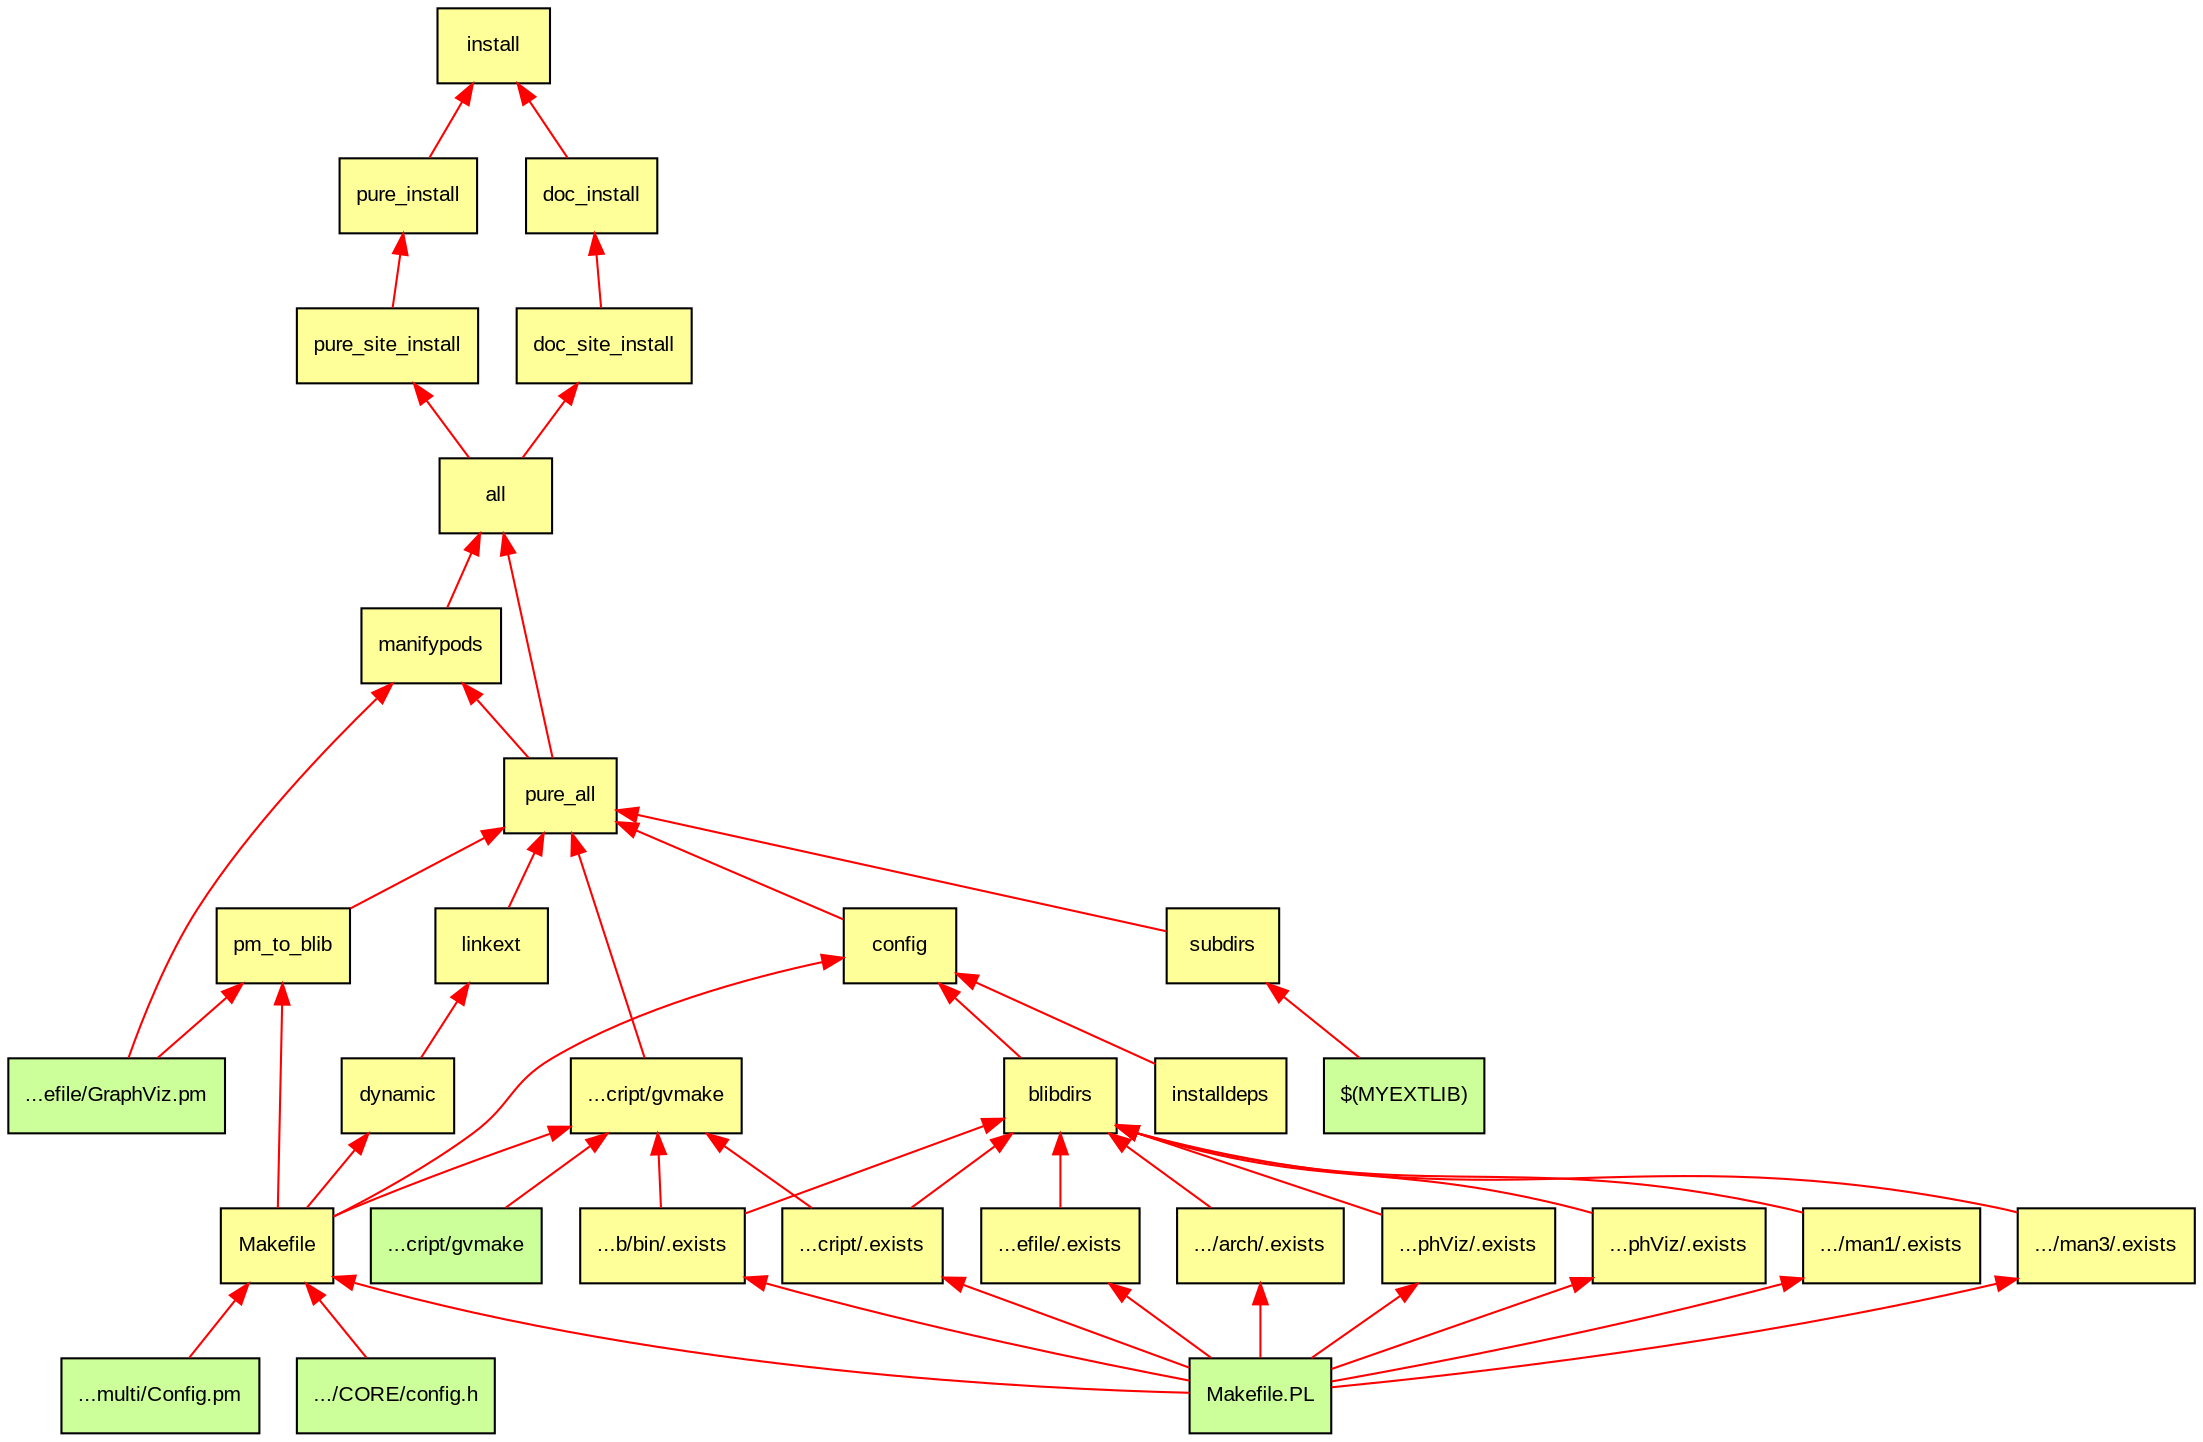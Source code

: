 digraph install {
	graph [rankdir=BT, ratio=auto];
	node [label="\N", fillcolor="#ffff99", fontname=Arial, fontsize=10, shape=box, style=filled];
	edge [color=red];
	install [label=install];
	pure_install [label=pure_install];
	pure_site_install [label=pure_site_install];
	all [label=all];
	pure_all [label=pure_all];
	config [label=config];
	Makefile [label=Makefile];
	node1 [label="Makefile.PL", fillcolor="#ccff99", URL=Makefile_PL];
	node2 [label="...multi/Config.pm", fillcolor="#ccff99", URL="_usr_lib64_perl5_5_10_1_x86_64-linux-thread-multi_Config_pm"];
	node3 [label=".../CORE/config.h", fillcolor="#ccff99", URL="_usr_lib64_perl5_5_10_1_x86_64-linux-thread-multi_CORE_config_h"];
	blibdirs [label=blibdirs];
	node4 [label="...efile/.exists"];
	node5 [label=".../arch/.exists"];
	node6 [label="...phViz/.exists"];
	node7 [label="...phViz/.exists"];
	node8 [label="...b/bin/.exists"];
	node9 [label="...cript/.exists"];
	node10 [label=".../man1/.exists"];
	node11 [label=".../man3/.exists"];
	installdeps [label=installdeps];
	pm_to_blib [label=pm_to_blib];
	node12 [label="...efile/GraphViz.pm", fillcolor="#ccff99", URL=lib_Makefile_GraphViz_pm];
	subdirs [label=subdirs];
	node13 [label="$(MYEXTLIB)", fillcolor="#ccff99", URL="$(MYEXTLIB)"];
	linkext [label=linkext];
	dynamic [label=dynamic];
	node14 [label="...cript/gvmake"];
	node15 [label="...cript/gvmake", fillcolor="#ccff99", URL=script_gvmake];
	manifypods [label=manifypods];
	doc_install [label=doc_install];
	doc_site_install [label=doc_site_install];
	node13 -> subdirs;
	node3 -> Makefile;
	node2 -> Makefile;
	Makefile -> node14;
	Makefile -> config;
	Makefile -> dynamic;
	Makefile -> pm_to_blib;
	node1 -> Makefile;
	node1 -> node5;
	node1 -> node7;
	node1 -> node8;
	node1 -> node4;
	node1 -> node6;
	node1 -> node10;
	node1 -> node11;
	node1 -> node9;
	all -> doc_site_install;
	all -> pure_site_install;
	node5 -> blibdirs;
	node7 -> blibdirs;
	node8 -> node14;
	node8 -> blibdirs;
	node4 -> blibdirs;
	node6 -> blibdirs;
	node10 -> blibdirs;
	node11 -> blibdirs;
	node9 -> node14;
	node9 -> blibdirs;
	node14 -> pure_all;
	blibdirs -> config;
	config -> pure_all;
	doc_install -> install;
	doc_site_install -> doc_install;
	dynamic -> linkext;
	installdeps -> config;
	node12 -> manifypods;
	node12 -> pm_to_blib;
	linkext -> pure_all;
	manifypods -> all;
	pm_to_blib -> pure_all;
	pure_all -> all;
	pure_all -> manifypods;
	pure_install -> install;
	pure_site_install -> pure_install;
	node15 -> node14;
	subdirs -> pure_all;
}
